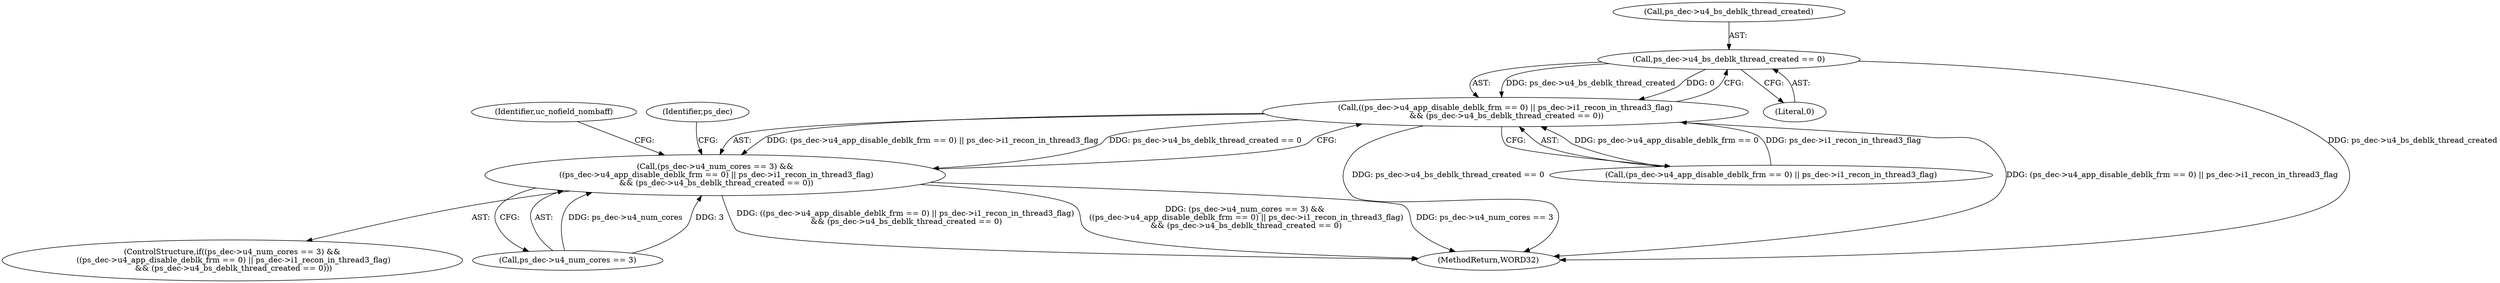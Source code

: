 digraph "0_Android_494561291a503840f385fbcd11d9bc5f4dc502b8_2@API" {
"1001672" [label="(Call,ps_dec->u4_bs_deblk_thread_created == 0)"];
"1001662" [label="(Call,((ps_dec->u4_app_disable_deblk_frm == 0) || ps_dec->i1_recon_in_thread3_flag)\n && (ps_dec->u4_bs_deblk_thread_created == 0))"];
"1001656" [label="(Call,(ps_dec->u4_num_cores == 3) &&\n ((ps_dec->u4_app_disable_deblk_frm == 0) || ps_dec->i1_recon_in_thread3_flag)\n && (ps_dec->u4_bs_deblk_thread_created == 0))"];
"1001702" [label="(Identifier,uc_nofield_nombaff)"];
"1001657" [label="(Call,ps_dec->u4_num_cores == 3)"];
"1001656" [label="(Call,(ps_dec->u4_num_cores == 3) &&\n ((ps_dec->u4_app_disable_deblk_frm == 0) || ps_dec->i1_recon_in_thread3_flag)\n && (ps_dec->u4_bs_deblk_thread_created == 0))"];
"1001672" [label="(Call,ps_dec->u4_bs_deblk_thread_created == 0)"];
"1001663" [label="(Call,(ps_dec->u4_app_disable_deblk_frm == 0) || ps_dec->i1_recon_in_thread3_flag)"];
"1001676" [label="(Literal,0)"];
"1001662" [label="(Call,((ps_dec->u4_app_disable_deblk_frm == 0) || ps_dec->i1_recon_in_thread3_flag)\n && (ps_dec->u4_bs_deblk_thread_created == 0))"];
"1001655" [label="(ControlStructure,if((ps_dec->u4_num_cores == 3) &&\n ((ps_dec->u4_app_disable_deblk_frm == 0) || ps_dec->i1_recon_in_thread3_flag)\n && (ps_dec->u4_bs_deblk_thread_created == 0)))"];
"1001673" [label="(Call,ps_dec->u4_bs_deblk_thread_created)"];
"1002544" [label="(MethodReturn,WORD32)"];
"1001680" [label="(Identifier,ps_dec)"];
"1001672" -> "1001662"  [label="AST: "];
"1001672" -> "1001676"  [label="CFG: "];
"1001673" -> "1001672"  [label="AST: "];
"1001676" -> "1001672"  [label="AST: "];
"1001662" -> "1001672"  [label="CFG: "];
"1001672" -> "1002544"  [label="DDG: ps_dec->u4_bs_deblk_thread_created"];
"1001672" -> "1001662"  [label="DDG: ps_dec->u4_bs_deblk_thread_created"];
"1001672" -> "1001662"  [label="DDG: 0"];
"1001662" -> "1001656"  [label="AST: "];
"1001662" -> "1001663"  [label="CFG: "];
"1001663" -> "1001662"  [label="AST: "];
"1001656" -> "1001662"  [label="CFG: "];
"1001662" -> "1002544"  [label="DDG: ps_dec->u4_bs_deblk_thread_created == 0"];
"1001662" -> "1002544"  [label="DDG: (ps_dec->u4_app_disable_deblk_frm == 0) || ps_dec->i1_recon_in_thread3_flag"];
"1001662" -> "1001656"  [label="DDG: (ps_dec->u4_app_disable_deblk_frm == 0) || ps_dec->i1_recon_in_thread3_flag"];
"1001662" -> "1001656"  [label="DDG: ps_dec->u4_bs_deblk_thread_created == 0"];
"1001663" -> "1001662"  [label="DDG: ps_dec->u4_app_disable_deblk_frm == 0"];
"1001663" -> "1001662"  [label="DDG: ps_dec->i1_recon_in_thread3_flag"];
"1001656" -> "1001655"  [label="AST: "];
"1001656" -> "1001657"  [label="CFG: "];
"1001657" -> "1001656"  [label="AST: "];
"1001680" -> "1001656"  [label="CFG: "];
"1001702" -> "1001656"  [label="CFG: "];
"1001656" -> "1002544"  [label="DDG: ((ps_dec->u4_app_disable_deblk_frm == 0) || ps_dec->i1_recon_in_thread3_flag)\n && (ps_dec->u4_bs_deblk_thread_created == 0)"];
"1001656" -> "1002544"  [label="DDG: (ps_dec->u4_num_cores == 3) &&\n ((ps_dec->u4_app_disable_deblk_frm == 0) || ps_dec->i1_recon_in_thread3_flag)\n && (ps_dec->u4_bs_deblk_thread_created == 0)"];
"1001656" -> "1002544"  [label="DDG: ps_dec->u4_num_cores == 3"];
"1001657" -> "1001656"  [label="DDG: ps_dec->u4_num_cores"];
"1001657" -> "1001656"  [label="DDG: 3"];
}
